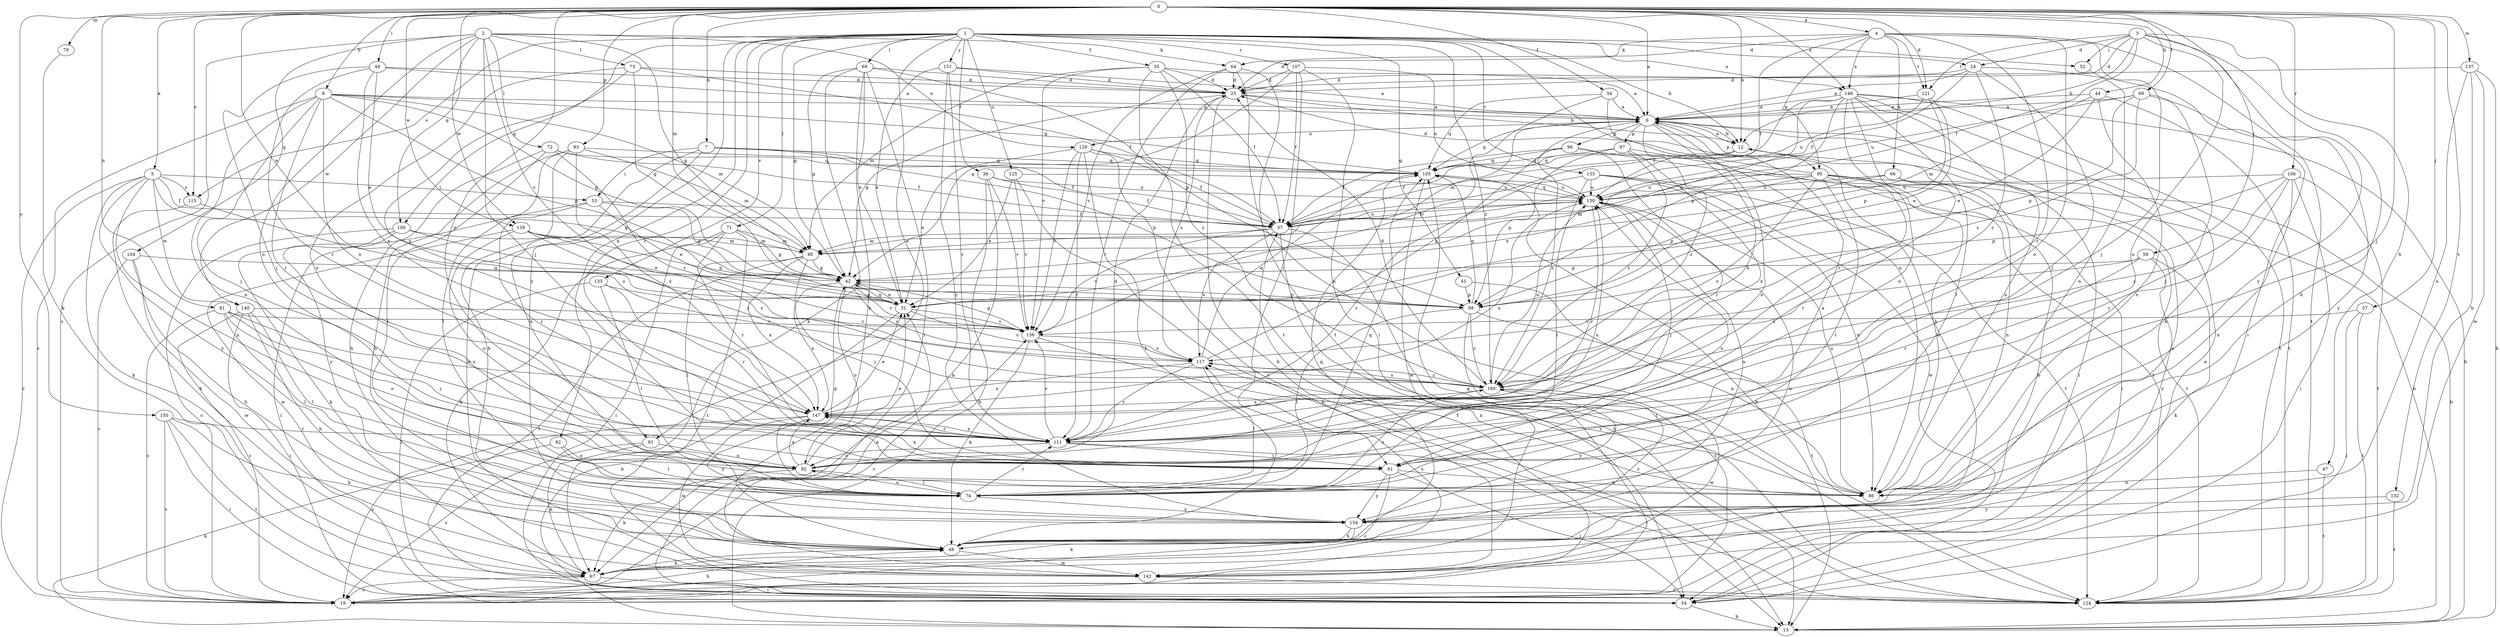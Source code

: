 strict digraph  {
0;
1;
2;
3;
4;
5;
6;
7;
8;
12;
13;
19;
24;
25;
31;
34;
35;
36;
37;
41;
42;
44;
47;
48;
49;
52;
53;
54;
57;
59;
61;
64;
66;
67;
68;
69;
71;
72;
73;
74;
79;
80;
81;
82;
86;
91;
92;
93;
95;
96;
97;
98;
100;
104;
105;
106;
107;
111;
115;
117;
121;
124;
125;
129;
130;
132;
133;
135;
136;
137;
139;
140;
142;
146;
147;
150;
151;
154;
160;
0 -> 4  [label=a];
0 -> 5  [label=a];
0 -> 6  [label=a];
0 -> 7  [label=b];
0 -> 8  [label=b];
0 -> 12  [label=b];
0 -> 31  [label=e];
0 -> 34  [label=f];
0 -> 44  [label=h];
0 -> 49  [label=i];
0 -> 57  [label=j];
0 -> 59  [label=j];
0 -> 61  [label=j];
0 -> 68  [label=l];
0 -> 79  [label=m];
0 -> 80  [label=m];
0 -> 81  [label=n];
0 -> 91  [label=o];
0 -> 93  [label=p];
0 -> 100  [label=q];
0 -> 106  [label=r];
0 -> 115  [label=s];
0 -> 121  [label=t];
0 -> 132  [label=v];
0 -> 137  [label=w];
0 -> 139  [label=w];
0 -> 146  [label=x];
0 -> 150  [label=y];
1 -> 12  [label=b];
1 -> 24  [label=d];
1 -> 35  [label=f];
1 -> 36  [label=f];
1 -> 41  [label=g];
1 -> 42  [label=g];
1 -> 52  [label=i];
1 -> 69  [label=l];
1 -> 71  [label=l];
1 -> 82  [label=n];
1 -> 86  [label=n];
1 -> 91  [label=o];
1 -> 100  [label=q];
1 -> 107  [label=r];
1 -> 111  [label=r];
1 -> 115  [label=s];
1 -> 125  [label=u];
1 -> 133  [label=v];
1 -> 135  [label=v];
1 -> 146  [label=x];
1 -> 151  [label=y];
1 -> 154  [label=y];
1 -> 160  [label=z];
2 -> 19  [label=c];
2 -> 42  [label=g];
2 -> 61  [label=j];
2 -> 64  [label=k];
2 -> 72  [label=l];
2 -> 73  [label=l];
2 -> 92  [label=o];
2 -> 104  [label=q];
2 -> 129  [label=u];
2 -> 136  [label=v];
2 -> 139  [label=w];
2 -> 140  [label=w];
3 -> 12  [label=b];
3 -> 24  [label=d];
3 -> 25  [label=d];
3 -> 37  [label=f];
3 -> 47  [label=h];
3 -> 48  [label=h];
3 -> 52  [label=i];
3 -> 92  [label=o];
3 -> 121  [label=t];
3 -> 154  [label=y];
4 -> 25  [label=d];
4 -> 37  [label=f];
4 -> 61  [label=j];
4 -> 64  [label=k];
4 -> 66  [label=k];
4 -> 92  [label=o];
4 -> 95  [label=p];
4 -> 111  [label=r];
4 -> 121  [label=t];
4 -> 124  [label=t];
4 -> 146  [label=x];
5 -> 19  [label=c];
5 -> 37  [label=f];
5 -> 42  [label=g];
5 -> 53  [label=i];
5 -> 67  [label=k];
5 -> 86  [label=n];
5 -> 115  [label=s];
5 -> 140  [label=w];
5 -> 154  [label=y];
6 -> 12  [label=b];
6 -> 80  [label=m];
6 -> 92  [label=o];
6 -> 95  [label=p];
6 -> 96  [label=p];
6 -> 97  [label=p];
6 -> 105  [label=q];
6 -> 129  [label=u];
6 -> 147  [label=x];
6 -> 160  [label=z];
7 -> 37  [label=f];
7 -> 48  [label=h];
7 -> 53  [label=i];
7 -> 98  [label=p];
7 -> 105  [label=q];
7 -> 142  [label=w];
8 -> 6  [label=a];
8 -> 19  [label=c];
8 -> 42  [label=g];
8 -> 61  [label=j];
8 -> 80  [label=m];
8 -> 86  [label=n];
8 -> 98  [label=p];
8 -> 105  [label=q];
8 -> 111  [label=r];
8 -> 147  [label=x];
12 -> 6  [label=a];
12 -> 37  [label=f];
12 -> 54  [label=i];
12 -> 105  [label=q];
19 -> 12  [label=b];
19 -> 37  [label=f];
19 -> 48  [label=h];
19 -> 105  [label=q];
19 -> 136  [label=v];
24 -> 6  [label=a];
24 -> 25  [label=d];
24 -> 37  [label=f];
24 -> 54  [label=i];
24 -> 61  [label=j];
24 -> 160  [label=z];
25 -> 6  [label=a];
25 -> 12  [label=b];
25 -> 13  [label=b];
25 -> 42  [label=g];
25 -> 117  [label=s];
31 -> 13  [label=b];
31 -> 42  [label=g];
31 -> 117  [label=s];
31 -> 136  [label=v];
34 -> 6  [label=a];
34 -> 48  [label=h];
34 -> 105  [label=q];
34 -> 136  [label=v];
35 -> 6  [label=a];
35 -> 25  [label=d];
35 -> 37  [label=f];
35 -> 80  [label=m];
35 -> 124  [label=t];
35 -> 136  [label=v];
35 -> 160  [label=z];
36 -> 13  [label=b];
36 -> 37  [label=f];
36 -> 67  [label=k];
36 -> 130  [label=u];
36 -> 136  [label=v];
37 -> 13  [label=b];
37 -> 80  [label=m];
37 -> 117  [label=s];
37 -> 124  [label=t];
37 -> 130  [label=u];
37 -> 136  [label=v];
41 -> 86  [label=n];
41 -> 98  [label=p];
42 -> 31  [label=e];
42 -> 92  [label=o];
42 -> 98  [label=p];
42 -> 117  [label=s];
42 -> 136  [label=v];
42 -> 147  [label=x];
44 -> 6  [label=a];
44 -> 31  [label=e];
44 -> 80  [label=m];
44 -> 86  [label=n];
44 -> 124  [label=t];
47 -> 86  [label=n];
47 -> 124  [label=t];
48 -> 67  [label=k];
48 -> 105  [label=q];
48 -> 142  [label=w];
48 -> 160  [label=z];
49 -> 6  [label=a];
49 -> 25  [label=d];
49 -> 31  [label=e];
49 -> 61  [label=j];
49 -> 111  [label=r];
49 -> 147  [label=x];
52 -> 86  [label=n];
53 -> 31  [label=e];
53 -> 37  [label=f];
53 -> 42  [label=g];
53 -> 111  [label=r];
53 -> 154  [label=y];
54 -> 6  [label=a];
54 -> 13  [label=b];
57 -> 54  [label=i];
57 -> 124  [label=t];
57 -> 136  [label=v];
59 -> 42  [label=g];
59 -> 67  [label=k];
59 -> 111  [label=r];
59 -> 154  [label=y];
59 -> 160  [label=z];
61 -> 19  [label=c];
61 -> 54  [label=i];
61 -> 86  [label=n];
61 -> 147  [label=x];
61 -> 154  [label=y];
64 -> 25  [label=d];
64 -> 86  [label=n];
64 -> 111  [label=r];
64 -> 124  [label=t];
64 -> 136  [label=v];
66 -> 86  [label=n];
66 -> 98  [label=p];
66 -> 111  [label=r];
66 -> 130  [label=u];
67 -> 19  [label=c];
67 -> 54  [label=i];
67 -> 117  [label=s];
67 -> 130  [label=u];
68 -> 6  [label=a];
68 -> 61  [label=j];
68 -> 98  [label=p];
68 -> 117  [label=s];
68 -> 130  [label=u];
68 -> 154  [label=y];
69 -> 25  [label=d];
69 -> 31  [label=e];
69 -> 42  [label=g];
69 -> 48  [label=h];
69 -> 54  [label=i];
69 -> 67  [label=k];
69 -> 98  [label=p];
71 -> 42  [label=g];
71 -> 54  [label=i];
71 -> 67  [label=k];
71 -> 80  [label=m];
71 -> 111  [label=r];
71 -> 124  [label=t];
72 -> 37  [label=f];
72 -> 48  [label=h];
72 -> 74  [label=l];
72 -> 105  [label=q];
72 -> 160  [label=z];
73 -> 25  [label=d];
73 -> 37  [label=f];
73 -> 42  [label=g];
73 -> 92  [label=o];
73 -> 147  [label=x];
74 -> 6  [label=a];
74 -> 42  [label=g];
74 -> 92  [label=o];
74 -> 105  [label=q];
74 -> 111  [label=r];
74 -> 130  [label=u];
74 -> 154  [label=y];
74 -> 160  [label=z];
79 -> 67  [label=k];
80 -> 42  [label=g];
80 -> 61  [label=j];
80 -> 74  [label=l];
80 -> 124  [label=t];
80 -> 147  [label=x];
81 -> 19  [label=c];
81 -> 61  [label=j];
81 -> 74  [label=l];
81 -> 92  [label=o];
81 -> 136  [label=v];
81 -> 147  [label=x];
82 -> 13  [label=b];
82 -> 74  [label=l];
82 -> 92  [label=o];
86 -> 117  [label=s];
86 -> 130  [label=u];
91 -> 19  [label=c];
91 -> 67  [label=k];
91 -> 92  [label=o];
92 -> 25  [label=d];
92 -> 31  [label=e];
92 -> 67  [label=k];
92 -> 74  [label=l];
92 -> 130  [label=u];
92 -> 147  [label=x];
93 -> 48  [label=h];
93 -> 74  [label=l];
93 -> 80  [label=m];
93 -> 86  [label=n];
93 -> 105  [label=q];
93 -> 147  [label=x];
95 -> 13  [label=b];
95 -> 25  [label=d];
95 -> 31  [label=e];
95 -> 54  [label=i];
95 -> 74  [label=l];
95 -> 80  [label=m];
95 -> 86  [label=n];
95 -> 124  [label=t];
95 -> 130  [label=u];
95 -> 160  [label=z];
96 -> 13  [label=b];
96 -> 37  [label=f];
96 -> 105  [label=q];
96 -> 111  [label=r];
96 -> 160  [label=z];
97 -> 98  [label=p];
97 -> 105  [label=q];
97 -> 124  [label=t];
97 -> 147  [label=x];
97 -> 160  [label=z];
98 -> 19  [label=c];
98 -> 74  [label=l];
98 -> 105  [label=q];
98 -> 124  [label=t];
98 -> 160  [label=z];
100 -> 19  [label=c];
100 -> 54  [label=i];
100 -> 67  [label=k];
100 -> 80  [label=m];
100 -> 160  [label=z];
104 -> 19  [label=c];
104 -> 42  [label=g];
104 -> 48  [label=h];
104 -> 142  [label=w];
105 -> 13  [label=b];
105 -> 130  [label=u];
105 -> 142  [label=w];
106 -> 54  [label=i];
106 -> 86  [label=n];
106 -> 98  [label=p];
106 -> 111  [label=r];
106 -> 124  [label=t];
106 -> 130  [label=u];
106 -> 160  [label=z];
107 -> 25  [label=d];
107 -> 37  [label=f];
107 -> 42  [label=g];
107 -> 54  [label=i];
107 -> 61  [label=j];
107 -> 130  [label=u];
111 -> 61  [label=j];
111 -> 92  [label=o];
111 -> 124  [label=t];
111 -> 136  [label=v];
111 -> 147  [label=x];
115 -> 67  [label=k];
115 -> 117  [label=s];
117 -> 6  [label=a];
117 -> 74  [label=l];
117 -> 105  [label=q];
117 -> 111  [label=r];
117 -> 147  [label=x];
117 -> 160  [label=z];
121 -> 6  [label=a];
121 -> 31  [label=e];
121 -> 98  [label=p];
121 -> 130  [label=u];
125 -> 13  [label=b];
125 -> 31  [label=e];
125 -> 130  [label=u];
125 -> 136  [label=v];
129 -> 19  [label=c];
129 -> 31  [label=e];
129 -> 37  [label=f];
129 -> 48  [label=h];
129 -> 105  [label=q];
129 -> 111  [label=r];
129 -> 136  [label=v];
130 -> 37  [label=f];
130 -> 61  [label=j];
130 -> 105  [label=q];
130 -> 111  [label=r];
132 -> 124  [label=t];
132 -> 154  [label=y];
133 -> 54  [label=i];
133 -> 74  [label=l];
133 -> 98  [label=p];
133 -> 111  [label=r];
135 -> 74  [label=l];
135 -> 86  [label=n];
135 -> 111  [label=r];
135 -> 124  [label=t];
135 -> 130  [label=u];
135 -> 142  [label=w];
136 -> 42  [label=g];
136 -> 48  [label=h];
136 -> 86  [label=n];
136 -> 117  [label=s];
137 -> 13  [label=b];
137 -> 25  [label=d];
137 -> 48  [label=h];
137 -> 86  [label=n];
137 -> 142  [label=w];
139 -> 31  [label=e];
139 -> 80  [label=m];
139 -> 92  [label=o];
139 -> 98  [label=p];
139 -> 142  [label=w];
139 -> 160  [label=z];
140 -> 19  [label=c];
140 -> 48  [label=h];
140 -> 54  [label=i];
140 -> 74  [label=l];
140 -> 136  [label=v];
142 -> 6  [label=a];
142 -> 31  [label=e];
142 -> 124  [label=t];
146 -> 6  [label=a];
146 -> 13  [label=b];
146 -> 37  [label=f];
146 -> 42  [label=g];
146 -> 48  [label=h];
146 -> 74  [label=l];
146 -> 86  [label=n];
146 -> 92  [label=o];
146 -> 98  [label=p];
146 -> 111  [label=r];
146 -> 124  [label=t];
147 -> 19  [label=c];
147 -> 31  [label=e];
147 -> 111  [label=r];
147 -> 130  [label=u];
147 -> 142  [label=w];
147 -> 154  [label=y];
150 -> 19  [label=c];
150 -> 48  [label=h];
150 -> 54  [label=i];
150 -> 111  [label=r];
150 -> 124  [label=t];
151 -> 6  [label=a];
151 -> 25  [label=d];
151 -> 31  [label=e];
151 -> 111  [label=r];
151 -> 154  [label=y];
154 -> 48  [label=h];
154 -> 67  [label=k];
154 -> 130  [label=u];
160 -> 25  [label=d];
160 -> 117  [label=s];
160 -> 130  [label=u];
160 -> 142  [label=w];
160 -> 147  [label=x];
160 -> 154  [label=y];
}
